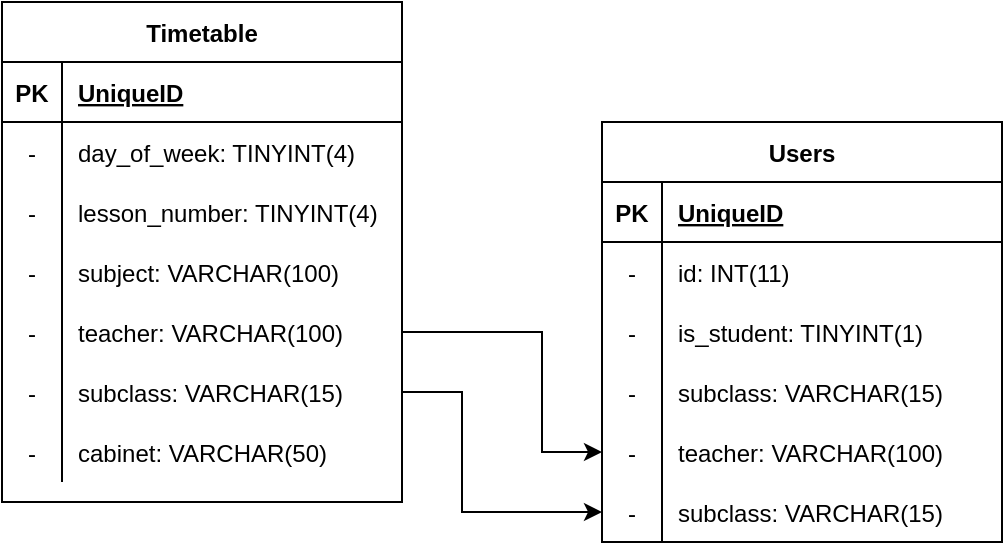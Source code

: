 <mxfile version="14.9.6" type="device"><diagram id="esF0EJDI6iVSyhPnyq6L" name="Page-1"><mxGraphModel dx="804" dy="1007" grid="1" gridSize="10" guides="1" tooltips="1" connect="1" arrows="1" fold="1" page="1" pageScale="1" pageWidth="850" pageHeight="1100" math="0" shadow="0"><root><mxCell id="0"/><mxCell id="1" parent="0"/><mxCell id="VxVEDXVlZJUQ1QpBq4Xr-1" value="Timetable" style="shape=table;startSize=30;container=1;collapsible=1;childLayout=tableLayout;fixedRows=1;rowLines=0;fontStyle=1;align=center;resizeLast=1;" parent="1" vertex="1"><mxGeometry x="130" y="570" width="200" height="250" as="geometry"/></mxCell><mxCell id="VxVEDXVlZJUQ1QpBq4Xr-2" value="" style="shape=partialRectangle;collapsible=0;dropTarget=0;pointerEvents=0;fillColor=none;top=0;left=0;bottom=1;right=0;points=[[0,0.5],[1,0.5]];portConstraint=eastwest;" parent="VxVEDXVlZJUQ1QpBq4Xr-1" vertex="1"><mxGeometry y="30" width="200" height="30" as="geometry"/></mxCell><mxCell id="VxVEDXVlZJUQ1QpBq4Xr-3" value="PK" style="shape=partialRectangle;connectable=0;fillColor=none;top=0;left=0;bottom=0;right=0;fontStyle=1;overflow=hidden;" parent="VxVEDXVlZJUQ1QpBq4Xr-2" vertex="1"><mxGeometry width="30" height="30" as="geometry"/></mxCell><mxCell id="VxVEDXVlZJUQ1QpBq4Xr-4" value="UniqueID" style="shape=partialRectangle;connectable=0;fillColor=none;top=0;left=0;bottom=0;right=0;align=left;spacingLeft=6;fontStyle=5;overflow=hidden;" parent="VxVEDXVlZJUQ1QpBq4Xr-2" vertex="1"><mxGeometry x="30" width="170" height="30" as="geometry"/></mxCell><mxCell id="VxVEDXVlZJUQ1QpBq4Xr-5" value="" style="shape=partialRectangle;collapsible=0;dropTarget=0;pointerEvents=0;fillColor=none;top=0;left=0;bottom=0;right=0;points=[[0,0.5],[1,0.5]];portConstraint=eastwest;" parent="VxVEDXVlZJUQ1QpBq4Xr-1" vertex="1"><mxGeometry y="60" width="200" height="30" as="geometry"/></mxCell><mxCell id="VxVEDXVlZJUQ1QpBq4Xr-6" value="-" style="shape=partialRectangle;connectable=0;fillColor=none;top=0;left=0;bottom=0;right=0;editable=1;overflow=hidden;" parent="VxVEDXVlZJUQ1QpBq4Xr-5" vertex="1"><mxGeometry width="30" height="30" as="geometry"/></mxCell><mxCell id="VxVEDXVlZJUQ1QpBq4Xr-7" value="day_of_week: TINYINT(4)" style="shape=partialRectangle;connectable=0;fillColor=none;top=0;left=0;bottom=0;right=0;align=left;spacingLeft=6;overflow=hidden;" parent="VxVEDXVlZJUQ1QpBq4Xr-5" vertex="1"><mxGeometry x="30" width="170" height="30" as="geometry"/></mxCell><mxCell id="VxVEDXVlZJUQ1QpBq4Xr-8" value="" style="shape=partialRectangle;collapsible=0;dropTarget=0;pointerEvents=0;fillColor=none;top=0;left=0;bottom=0;right=0;points=[[0,0.5],[1,0.5]];portConstraint=eastwest;" parent="VxVEDXVlZJUQ1QpBq4Xr-1" vertex="1"><mxGeometry y="90" width="200" height="30" as="geometry"/></mxCell><mxCell id="VxVEDXVlZJUQ1QpBq4Xr-9" value="-" style="shape=partialRectangle;connectable=0;fillColor=none;top=0;left=0;bottom=0;right=0;editable=1;overflow=hidden;" parent="VxVEDXVlZJUQ1QpBq4Xr-8" vertex="1"><mxGeometry width="30" height="30" as="geometry"/></mxCell><mxCell id="VxVEDXVlZJUQ1QpBq4Xr-10" value="lesson_number: TINYINT(4)" style="shape=partialRectangle;connectable=0;fillColor=none;top=0;left=0;bottom=0;right=0;align=left;spacingLeft=6;overflow=hidden;" parent="VxVEDXVlZJUQ1QpBq4Xr-8" vertex="1"><mxGeometry x="30" width="170" height="30" as="geometry"/></mxCell><mxCell id="VxVEDXVlZJUQ1QpBq4Xr-11" value="" style="shape=partialRectangle;collapsible=0;dropTarget=0;pointerEvents=0;fillColor=none;top=0;left=0;bottom=0;right=0;points=[[0,0.5],[1,0.5]];portConstraint=eastwest;" parent="VxVEDXVlZJUQ1QpBq4Xr-1" vertex="1"><mxGeometry y="120" width="200" height="30" as="geometry"/></mxCell><mxCell id="VxVEDXVlZJUQ1QpBq4Xr-12" value="-" style="shape=partialRectangle;connectable=0;fillColor=none;top=0;left=0;bottom=0;right=0;editable=1;overflow=hidden;" parent="VxVEDXVlZJUQ1QpBq4Xr-11" vertex="1"><mxGeometry width="30" height="30" as="geometry"/></mxCell><mxCell id="VxVEDXVlZJUQ1QpBq4Xr-13" value="subject: VARCHAR(100)" style="shape=partialRectangle;connectable=0;fillColor=none;top=0;left=0;bottom=0;right=0;align=left;spacingLeft=6;overflow=hidden;" parent="VxVEDXVlZJUQ1QpBq4Xr-11" vertex="1"><mxGeometry x="30" width="170" height="30" as="geometry"/></mxCell><mxCell id="VxVEDXVlZJUQ1QpBq4Xr-15" value="" style="shape=partialRectangle;collapsible=0;dropTarget=0;pointerEvents=0;fillColor=none;top=0;left=0;bottom=0;right=0;points=[[0,0.5],[1,0.5]];portConstraint=eastwest;" parent="VxVEDXVlZJUQ1QpBq4Xr-1" vertex="1"><mxGeometry y="150" width="200" height="30" as="geometry"/></mxCell><mxCell id="VxVEDXVlZJUQ1QpBq4Xr-16" value="-" style="shape=partialRectangle;connectable=0;fillColor=none;top=0;left=0;bottom=0;right=0;editable=1;overflow=hidden;" parent="VxVEDXVlZJUQ1QpBq4Xr-15" vertex="1"><mxGeometry width="30" height="30" as="geometry"/></mxCell><mxCell id="VxVEDXVlZJUQ1QpBq4Xr-17" value="teacher: VARCHAR(100)" style="shape=partialRectangle;connectable=0;fillColor=none;top=0;left=0;bottom=0;right=0;align=left;spacingLeft=6;overflow=hidden;" parent="VxVEDXVlZJUQ1QpBq4Xr-15" vertex="1"><mxGeometry x="30" width="170" height="30" as="geometry"/></mxCell><mxCell id="VxVEDXVlZJUQ1QpBq4Xr-18" value="" style="shape=partialRectangle;collapsible=0;dropTarget=0;pointerEvents=0;fillColor=none;top=0;left=0;bottom=0;right=0;points=[[0,0.5],[1,0.5]];portConstraint=eastwest;" parent="VxVEDXVlZJUQ1QpBq4Xr-1" vertex="1"><mxGeometry y="180" width="200" height="30" as="geometry"/></mxCell><mxCell id="VxVEDXVlZJUQ1QpBq4Xr-19" value="-" style="shape=partialRectangle;connectable=0;fillColor=none;top=0;left=0;bottom=0;right=0;editable=1;overflow=hidden;" parent="VxVEDXVlZJUQ1QpBq4Xr-18" vertex="1"><mxGeometry width="30" height="30" as="geometry"/></mxCell><mxCell id="VxVEDXVlZJUQ1QpBq4Xr-20" value="subclass: VARCHAR(15)" style="shape=partialRectangle;connectable=0;fillColor=none;top=0;left=0;bottom=0;right=0;align=left;spacingLeft=6;overflow=hidden;" parent="VxVEDXVlZJUQ1QpBq4Xr-18" vertex="1"><mxGeometry x="30" width="170" height="30" as="geometry"/></mxCell><mxCell id="VxVEDXVlZJUQ1QpBq4Xr-40" value="" style="shape=partialRectangle;collapsible=0;dropTarget=0;pointerEvents=0;fillColor=none;top=0;left=0;bottom=0;right=0;points=[[0,0.5],[1,0.5]];portConstraint=eastwest;" parent="VxVEDXVlZJUQ1QpBq4Xr-1" vertex="1"><mxGeometry y="210" width="200" height="30" as="geometry"/></mxCell><mxCell id="VxVEDXVlZJUQ1QpBq4Xr-41" value="-" style="shape=partialRectangle;connectable=0;fillColor=none;top=0;left=0;bottom=0;right=0;editable=1;overflow=hidden;" parent="VxVEDXVlZJUQ1QpBq4Xr-40" vertex="1"><mxGeometry width="30" height="30" as="geometry"/></mxCell><mxCell id="VxVEDXVlZJUQ1QpBq4Xr-42" value="cabinet: VARCHAR(50)" style="shape=partialRectangle;connectable=0;fillColor=none;top=0;left=0;bottom=0;right=0;align=left;spacingLeft=6;overflow=hidden;" parent="VxVEDXVlZJUQ1QpBq4Xr-40" vertex="1"><mxGeometry x="30" width="170" height="30" as="geometry"/></mxCell><mxCell id="VxVEDXVlZJUQ1QpBq4Xr-43" value="Users" style="shape=table;startSize=30;container=1;collapsible=1;childLayout=tableLayout;fixedRows=1;rowLines=0;fontStyle=1;align=center;resizeLast=1;" parent="1" vertex="1"><mxGeometry x="430" y="630" width="200" height="210" as="geometry"/></mxCell><mxCell id="VxVEDXVlZJUQ1QpBq4Xr-44" value="" style="shape=partialRectangle;collapsible=0;dropTarget=0;pointerEvents=0;fillColor=none;top=0;left=0;bottom=1;right=0;points=[[0,0.5],[1,0.5]];portConstraint=eastwest;" parent="VxVEDXVlZJUQ1QpBq4Xr-43" vertex="1"><mxGeometry y="30" width="200" height="30" as="geometry"/></mxCell><mxCell id="VxVEDXVlZJUQ1QpBq4Xr-45" value="PK" style="shape=partialRectangle;connectable=0;fillColor=none;top=0;left=0;bottom=0;right=0;fontStyle=1;overflow=hidden;" parent="VxVEDXVlZJUQ1QpBq4Xr-44" vertex="1"><mxGeometry width="30" height="30" as="geometry"/></mxCell><mxCell id="VxVEDXVlZJUQ1QpBq4Xr-46" value="UniqueID" style="shape=partialRectangle;connectable=0;fillColor=none;top=0;left=0;bottom=0;right=0;align=left;spacingLeft=6;fontStyle=5;overflow=hidden;" parent="VxVEDXVlZJUQ1QpBq4Xr-44" vertex="1"><mxGeometry x="30" width="170" height="30" as="geometry"/></mxCell><mxCell id="VxVEDXVlZJUQ1QpBq4Xr-47" value="" style="shape=partialRectangle;collapsible=0;dropTarget=0;pointerEvents=0;fillColor=none;top=0;left=0;bottom=0;right=0;points=[[0,0.5],[1,0.5]];portConstraint=eastwest;" parent="VxVEDXVlZJUQ1QpBq4Xr-43" vertex="1"><mxGeometry y="60" width="200" height="30" as="geometry"/></mxCell><mxCell id="VxVEDXVlZJUQ1QpBq4Xr-48" value="-" style="shape=partialRectangle;connectable=0;fillColor=none;top=0;left=0;bottom=0;right=0;editable=1;overflow=hidden;" parent="VxVEDXVlZJUQ1QpBq4Xr-47" vertex="1"><mxGeometry width="30" height="30" as="geometry"/></mxCell><mxCell id="VxVEDXVlZJUQ1QpBq4Xr-49" value="id: INT(11)" style="shape=partialRectangle;connectable=0;fillColor=none;top=0;left=0;bottom=0;right=0;align=left;spacingLeft=6;overflow=hidden;" parent="VxVEDXVlZJUQ1QpBq4Xr-47" vertex="1"><mxGeometry x="30" width="170" height="30" as="geometry"/></mxCell><mxCell id="VxVEDXVlZJUQ1QpBq4Xr-50" value="" style="shape=partialRectangle;collapsible=0;dropTarget=0;pointerEvents=0;fillColor=none;top=0;left=0;bottom=0;right=0;points=[[0,0.5],[1,0.5]];portConstraint=eastwest;" parent="VxVEDXVlZJUQ1QpBq4Xr-43" vertex="1"><mxGeometry y="90" width="200" height="30" as="geometry"/></mxCell><mxCell id="VxVEDXVlZJUQ1QpBq4Xr-51" value="-" style="shape=partialRectangle;connectable=0;fillColor=none;top=0;left=0;bottom=0;right=0;editable=1;overflow=hidden;" parent="VxVEDXVlZJUQ1QpBq4Xr-50" vertex="1"><mxGeometry width="30" height="30" as="geometry"/></mxCell><mxCell id="VxVEDXVlZJUQ1QpBq4Xr-52" value="is_student: TINYINT(1)" style="shape=partialRectangle;connectable=0;fillColor=none;top=0;left=0;bottom=0;right=0;align=left;spacingLeft=6;overflow=hidden;" parent="VxVEDXVlZJUQ1QpBq4Xr-50" vertex="1"><mxGeometry x="30" width="170" height="30" as="geometry"/></mxCell><mxCell id="VxVEDXVlZJUQ1QpBq4Xr-53" value="" style="shape=partialRectangle;collapsible=0;dropTarget=0;pointerEvents=0;fillColor=none;top=0;left=0;bottom=0;right=0;points=[[0,0.5],[1,0.5]];portConstraint=eastwest;" parent="VxVEDXVlZJUQ1QpBq4Xr-43" vertex="1"><mxGeometry y="120" width="200" height="30" as="geometry"/></mxCell><mxCell id="VxVEDXVlZJUQ1QpBq4Xr-54" value="-" style="shape=partialRectangle;connectable=0;fillColor=none;top=0;left=0;bottom=0;right=0;editable=1;overflow=hidden;" parent="VxVEDXVlZJUQ1QpBq4Xr-53" vertex="1"><mxGeometry width="30" height="30" as="geometry"/></mxCell><mxCell id="VxVEDXVlZJUQ1QpBq4Xr-55" value="subclass: VARCHAR(15)" style="shape=partialRectangle;connectable=0;fillColor=none;top=0;left=0;bottom=0;right=0;align=left;spacingLeft=6;overflow=hidden;" parent="VxVEDXVlZJUQ1QpBq4Xr-53" vertex="1"><mxGeometry x="30" width="170" height="30" as="geometry"/></mxCell><mxCell id="VxVEDXVlZJUQ1QpBq4Xr-56" value="" style="shape=partialRectangle;collapsible=0;dropTarget=0;pointerEvents=0;fillColor=none;top=0;left=0;bottom=0;right=0;points=[[0,0.5],[1,0.5]];portConstraint=eastwest;" parent="VxVEDXVlZJUQ1QpBq4Xr-43" vertex="1"><mxGeometry y="150" width="200" height="30" as="geometry"/></mxCell><mxCell id="VxVEDXVlZJUQ1QpBq4Xr-57" value="-" style="shape=partialRectangle;connectable=0;fillColor=none;top=0;left=0;bottom=0;right=0;editable=1;overflow=hidden;" parent="VxVEDXVlZJUQ1QpBq4Xr-56" vertex="1"><mxGeometry width="30" height="30" as="geometry"/></mxCell><mxCell id="VxVEDXVlZJUQ1QpBq4Xr-58" value="teacher: VARCHAR(100)" style="shape=partialRectangle;connectable=0;fillColor=none;top=0;left=0;bottom=0;right=0;align=left;spacingLeft=6;overflow=hidden;" parent="VxVEDXVlZJUQ1QpBq4Xr-56" vertex="1"><mxGeometry x="30" width="170" height="30" as="geometry"/></mxCell><mxCell id="VxVEDXVlZJUQ1QpBq4Xr-59" value="" style="shape=partialRectangle;collapsible=0;dropTarget=0;pointerEvents=0;fillColor=none;top=0;left=0;bottom=0;right=0;points=[[0,0.5],[1,0.5]];portConstraint=eastwest;" parent="VxVEDXVlZJUQ1QpBq4Xr-43" vertex="1"><mxGeometry y="180" width="200" height="30" as="geometry"/></mxCell><mxCell id="VxVEDXVlZJUQ1QpBq4Xr-60" value="-" style="shape=partialRectangle;connectable=0;fillColor=none;top=0;left=0;bottom=0;right=0;editable=1;overflow=hidden;" parent="VxVEDXVlZJUQ1QpBq4Xr-59" vertex="1"><mxGeometry width="30" height="30" as="geometry"/></mxCell><mxCell id="VxVEDXVlZJUQ1QpBq4Xr-61" value="subclass: VARCHAR(15)" style="shape=partialRectangle;connectable=0;fillColor=none;top=0;left=0;bottom=0;right=0;align=left;spacingLeft=6;overflow=hidden;" parent="VxVEDXVlZJUQ1QpBq4Xr-59" vertex="1"><mxGeometry x="30" width="170" height="30" as="geometry"/></mxCell><mxCell id="VxVEDXVlZJUQ1QpBq4Xr-66" style="edgeStyle=orthogonalEdgeStyle;rounded=0;orthogonalLoop=1;jettySize=auto;html=1;exitX=1;exitY=0.5;exitDx=0;exitDy=0;entryX=0;entryY=0.5;entryDx=0;entryDy=0;" parent="1" source="VxVEDXVlZJUQ1QpBq4Xr-15" target="VxVEDXVlZJUQ1QpBq4Xr-56" edge="1"><mxGeometry relative="1" as="geometry"><Array as="points"><mxPoint x="400" y="735"/><mxPoint x="400" y="795"/></Array></mxGeometry></mxCell><mxCell id="VxVEDXVlZJUQ1QpBq4Xr-67" style="edgeStyle=orthogonalEdgeStyle;rounded=0;orthogonalLoop=1;jettySize=auto;html=1;exitX=1;exitY=0.5;exitDx=0;exitDy=0;entryX=0;entryY=0.5;entryDx=0;entryDy=0;" parent="1" source="VxVEDXVlZJUQ1QpBq4Xr-18" target="VxVEDXVlZJUQ1QpBq4Xr-59" edge="1"><mxGeometry relative="1" as="geometry"><Array as="points"><mxPoint x="360" y="765"/><mxPoint x="360" y="825"/></Array></mxGeometry></mxCell></root></mxGraphModel></diagram></mxfile>